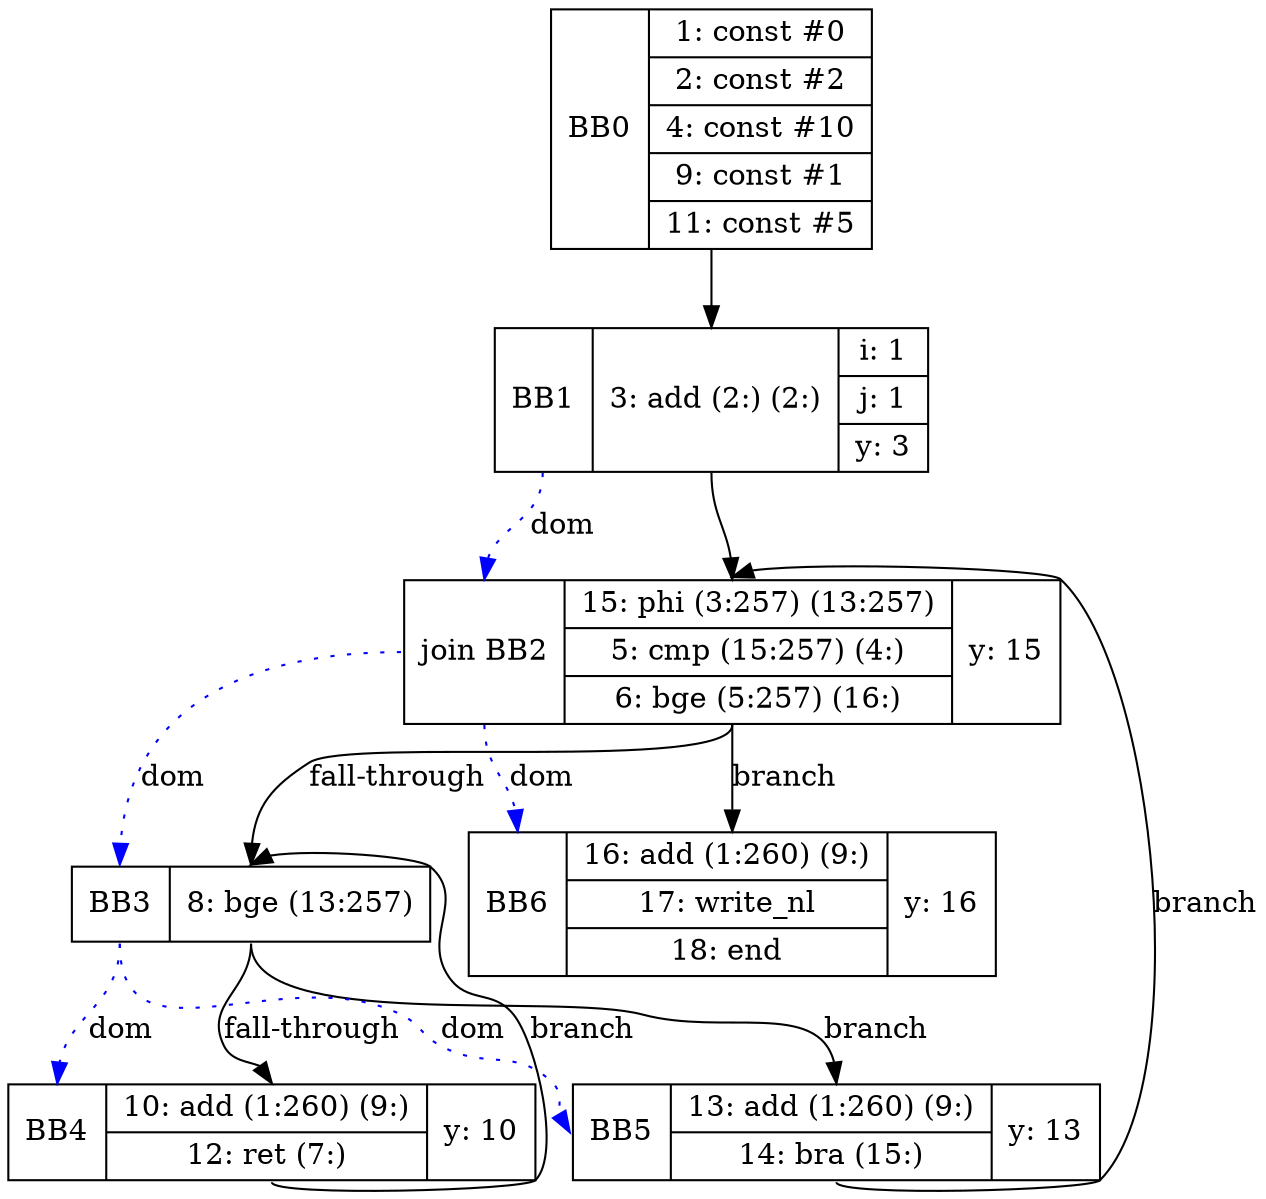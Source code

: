 digraph G {
bb0 [shape=record, label="<b>BB0 | {1: const #0|2: const #2|4: const #10|9: const #1|11: const #5}"];
bb1 [shape=record, label="<b>BB1 | {3: add (2:) (2:)}| {i: 1 | j: 1 | y: 3}"];
bb2 [shape=record, label="<b>join BB2 | {15: phi (3:257) (13:257)|5: cmp (15:257) (4:)|6: bge (5:257) (16:)}| {y: 15}"];
bb3 [shape=record, label="<b>BB3 | {8: bge (13:257)}"];
bb4 [shape=record, label="<b>BB4 | {10: add (1:260) (9:)|12: ret (7:)}| {y: 10}"];
bb5 [shape=record, label="<b>BB5 | {13: add (1:260) (9:)|14: bra (15:)}| {y: 13}"];
bb6 [shape=record, label="<b>BB6 | {16: add (1:260) (9:)|17: write_nl|18: end}| {y: 16}"];
bb0:s -> bb1:n ;
bb1:s -> bb2:n ;
bb5:s -> bb2:n [label="branch"];
bb2:s -> bb3:n [label="fall-through"];
bb4:s -> bb3:n [label="branch"];
bb3:s -> bb4:n [label="fall-through"];
bb3:s -> bb5:n [label="branch"];
bb2:s -> bb6:n [label="branch"];
bb1:b -> bb2:b [color=blue, style=dotted, label="dom"];
bb2:b -> bb3:b [color=blue, style=dotted, label="dom"];
bb3:b -> bb4:b [color=blue, style=dotted, label="dom"];
bb3:b -> bb5:b [color=blue, style=dotted, label="dom"];
bb2:b -> bb6:b [color=blue, style=dotted, label="dom"];
}
